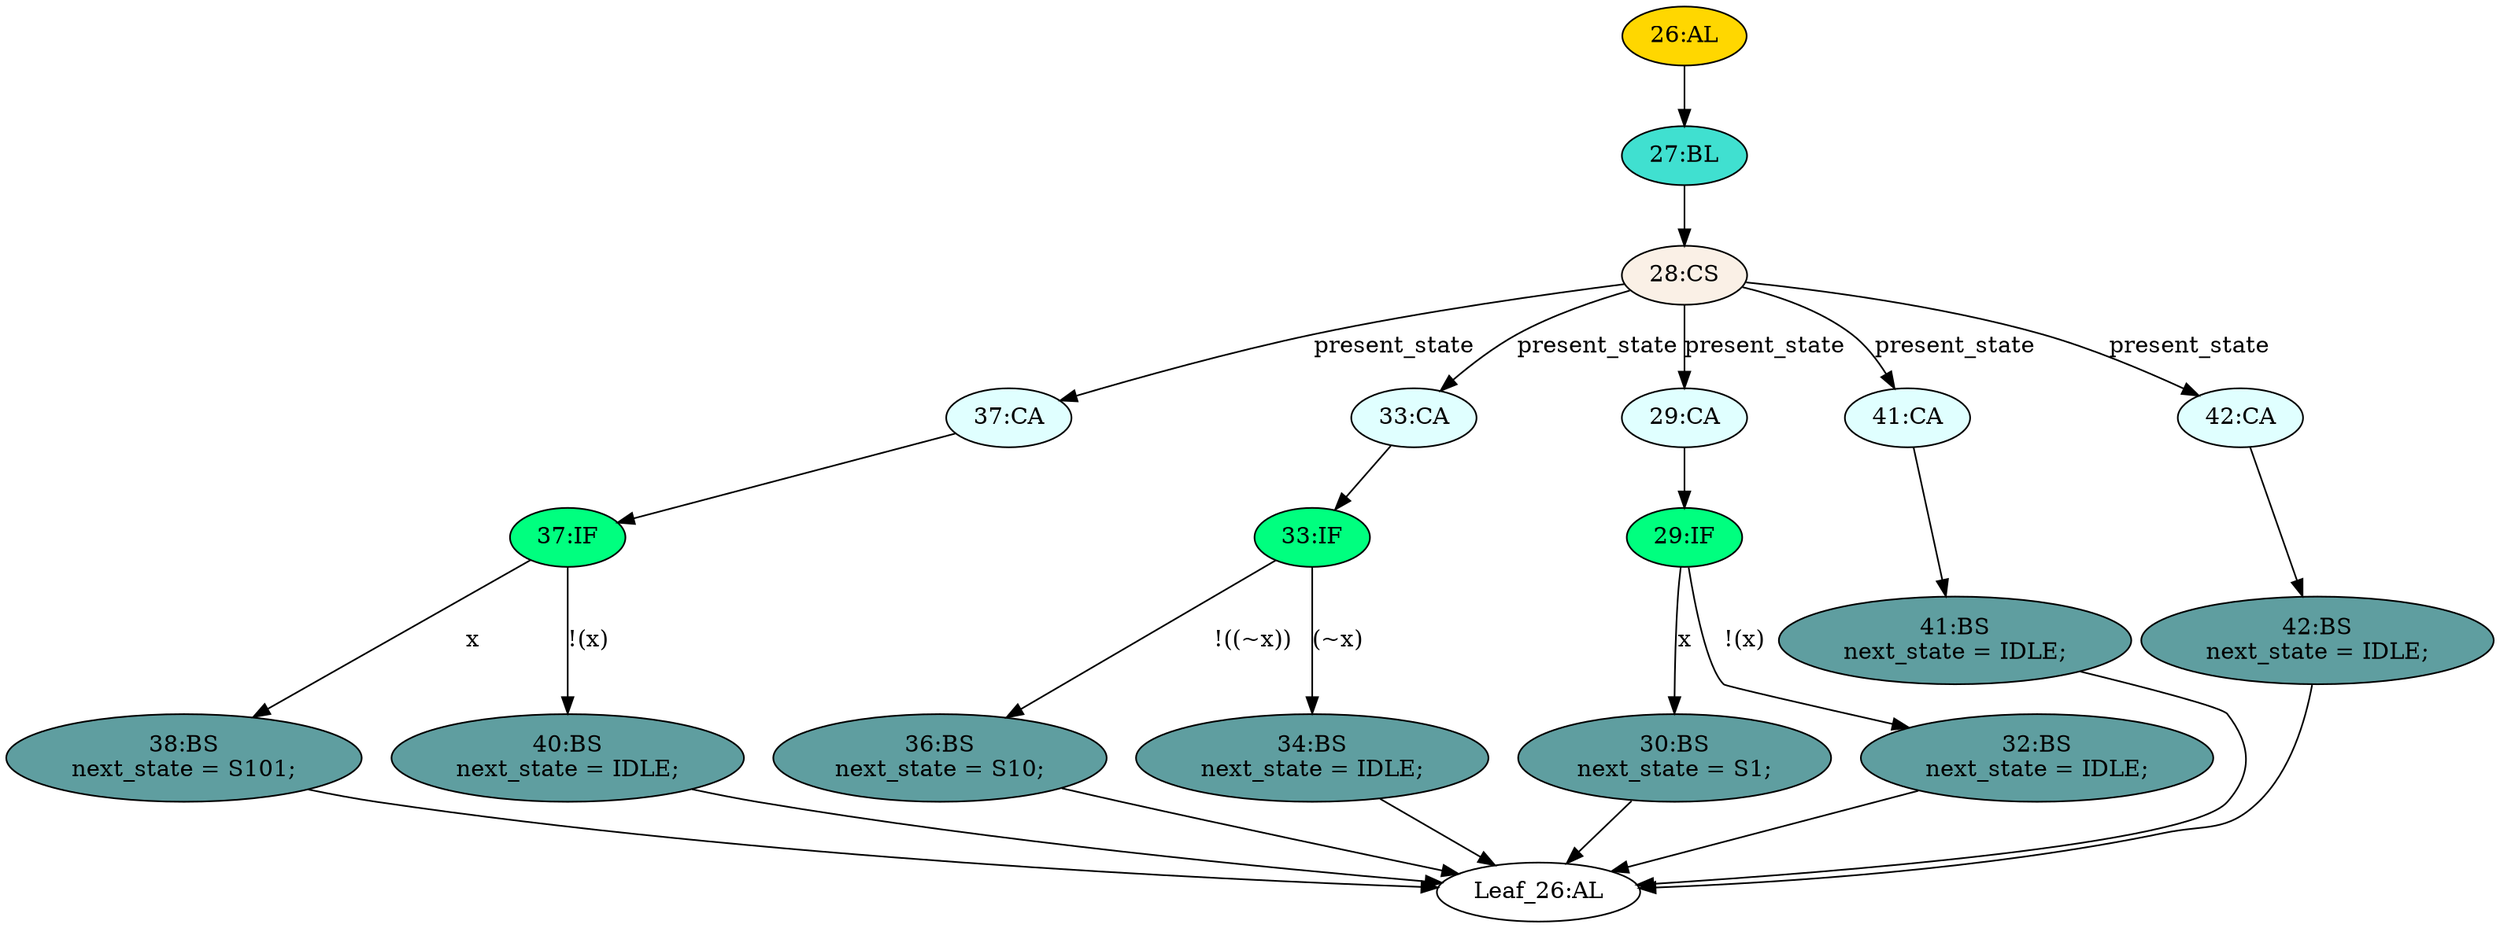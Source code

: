 strict digraph "" {
	node [label="\N"];
	"42:BS"	[ast="<pyverilog.vparser.ast.BlockingSubstitution object at 0x7fdb238bf210>",
		fillcolor=cadetblue,
		label="42:BS
next_state = IDLE;",
		statements="[<pyverilog.vparser.ast.BlockingSubstitution object at 0x7fdb238bf210>]",
		style=filled,
		typ=BlockingSubstitution];
	"Leaf_26:AL"	[def_var="['next_state']",
		label="Leaf_26:AL"];
	"42:BS" -> "Leaf_26:AL"	[cond="[]",
		lineno=None];
	"37:CA"	[ast="<pyverilog.vparser.ast.Case object at 0x7fdb23164190>",
		fillcolor=lightcyan,
		label="37:CA",
		statements="[]",
		style=filled,
		typ=Case];
	"37:IF"	[ast="<pyverilog.vparser.ast.IfStatement object at 0x7fdb23164210>",
		fillcolor=springgreen,
		label="37:IF",
		statements="[]",
		style=filled,
		typ=IfStatement];
	"37:CA" -> "37:IF"	[cond="[]",
		lineno=None];
	"36:BS"	[ast="<pyverilog.vparser.ast.BlockingSubstitution object at 0x7fdb238bf690>",
		fillcolor=cadetblue,
		label="36:BS
next_state = S10;",
		statements="[<pyverilog.vparser.ast.BlockingSubstitution object at 0x7fdb238bf690>]",
		style=filled,
		typ=BlockingSubstitution];
	"36:BS" -> "Leaf_26:AL"	[cond="[]",
		lineno=None];
	"26:AL"	[ast="<pyverilog.vparser.ast.Always object at 0x7fdb238bf810>",
		clk_sens=False,
		fillcolor=gold,
		label="26:AL",
		sens="['present_state', 'x']",
		statements="[]",
		style=filled,
		typ=Always,
		use_var="['x', 'present_state']"];
	"27:BL"	[ast="<pyverilog.vparser.ast.Block object at 0x7fdb238bf9d0>",
		fillcolor=turquoise,
		label="27:BL",
		statements="[]",
		style=filled,
		typ=Block];
	"26:AL" -> "27:BL"	[cond="[]",
		lineno=None];
	"29:IF"	[ast="<pyverilog.vparser.ast.IfStatement object at 0x7fdb238bfb50>",
		fillcolor=springgreen,
		label="29:IF",
		statements="[]",
		style=filled,
		typ=IfStatement];
	"30:BS"	[ast="<pyverilog.vparser.ast.BlockingSubstitution object at 0x7fdb238bfd50>",
		fillcolor=cadetblue,
		label="30:BS
next_state = S1;",
		statements="[<pyverilog.vparser.ast.BlockingSubstitution object at 0x7fdb238bfd50>]",
		style=filled,
		typ=BlockingSubstitution];
	"29:IF" -> "30:BS"	[cond="['x']",
		label=x,
		lineno=29];
	"32:BS"	[ast="<pyverilog.vparser.ast.BlockingSubstitution object at 0x7fdb238bfbd0>",
		fillcolor=cadetblue,
		label="32:BS
next_state = IDLE;",
		statements="[<pyverilog.vparser.ast.BlockingSubstitution object at 0x7fdb238bfbd0>]",
		style=filled,
		typ=BlockingSubstitution];
	"29:IF" -> "32:BS"	[cond="['x']",
		label="!(x)",
		lineno=29];
	"38:BS"	[ast="<pyverilog.vparser.ast.BlockingSubstitution object at 0x7fdb23164390>",
		fillcolor=cadetblue,
		label="38:BS
next_state = S101;",
		statements="[<pyverilog.vparser.ast.BlockingSubstitution object at 0x7fdb23164390>]",
		style=filled,
		typ=BlockingSubstitution];
	"37:IF" -> "38:BS"	[cond="['x']",
		label=x,
		lineno=37];
	"40:BS"	[ast="<pyverilog.vparser.ast.BlockingSubstitution object at 0x7fdb23164250>",
		fillcolor=cadetblue,
		label="40:BS
next_state = IDLE;",
		statements="[<pyverilog.vparser.ast.BlockingSubstitution object at 0x7fdb23164250>]",
		style=filled,
		typ=BlockingSubstitution];
	"37:IF" -> "40:BS"	[cond="['x']",
		label="!(x)",
		lineno=37];
	"33:CA"	[ast="<pyverilog.vparser.ast.Case object at 0x7fdb238bfed0>",
		fillcolor=lightcyan,
		label="33:CA",
		statements="[]",
		style=filled,
		typ=Case];
	"33:IF"	[ast="<pyverilog.vparser.ast.IfStatement object at 0x7fdb238bff50>",
		fillcolor=springgreen,
		label="33:IF",
		statements="[]",
		style=filled,
		typ=IfStatement];
	"33:CA" -> "33:IF"	[cond="[]",
		lineno=None];
	"33:IF" -> "36:BS"	[cond="['x']",
		label="!((~x))",
		lineno=33];
	"34:BS"	[ast="<pyverilog.vparser.ast.BlockingSubstitution object at 0x7fdb238bff90>",
		fillcolor=cadetblue,
		label="34:BS
next_state = IDLE;",
		statements="[<pyverilog.vparser.ast.BlockingSubstitution object at 0x7fdb238bff90>]",
		style=filled,
		typ=BlockingSubstitution];
	"33:IF" -> "34:BS"	[cond="['x']",
		label="(~x)",
		lineno=33];
	"38:BS" -> "Leaf_26:AL"	[cond="[]",
		lineno=None];
	"28:CS"	[ast="<pyverilog.vparser.ast.CaseStatement object at 0x7fdb238bfa10>",
		fillcolor=linen,
		label="28:CS",
		statements="[]",
		style=filled,
		typ=CaseStatement];
	"28:CS" -> "37:CA"	[cond="['present_state']",
		label=present_state,
		lineno=28];
	"28:CS" -> "33:CA"	[cond="['present_state']",
		label=present_state,
		lineno=28];
	"29:CA"	[ast="<pyverilog.vparser.ast.Case object at 0x7fdb238bfad0>",
		fillcolor=lightcyan,
		label="29:CA",
		statements="[]",
		style=filled,
		typ=Case];
	"28:CS" -> "29:CA"	[cond="['present_state']",
		label=present_state,
		lineno=28];
	"41:CA"	[ast="<pyverilog.vparser.ast.Case object at 0x7fdb23164510>",
		fillcolor=lightcyan,
		label="41:CA",
		statements="[]",
		style=filled,
		typ=Case];
	"28:CS" -> "41:CA"	[cond="['present_state']",
		label=present_state,
		lineno=28];
	"42:CA"	[ast="<pyverilog.vparser.ast.Case object at 0x7fdb231646d0>",
		fillcolor=lightcyan,
		label="42:CA",
		statements="[]",
		style=filled,
		typ=Case];
	"28:CS" -> "42:CA"	[cond="['present_state']",
		label=present_state,
		lineno=28];
	"27:BL" -> "28:CS"	[cond="[]",
		lineno=None];
	"40:BS" -> "Leaf_26:AL"	[cond="[]",
		lineno=None];
	"30:BS" -> "Leaf_26:AL"	[cond="[]",
		lineno=None];
	"29:CA" -> "29:IF"	[cond="[]",
		lineno=None];
	"34:BS" -> "Leaf_26:AL"	[cond="[]",
		lineno=None];
	"41:BS"	[ast="<pyverilog.vparser.ast.BlockingSubstitution object at 0x7fdb23164590>",
		fillcolor=cadetblue,
		label="41:BS
next_state = IDLE;",
		statements="[<pyverilog.vparser.ast.BlockingSubstitution object at 0x7fdb23164590>]",
		style=filled,
		typ=BlockingSubstitution];
	"41:CA" -> "41:BS"	[cond="[]",
		lineno=None];
	"32:BS" -> "Leaf_26:AL"	[cond="[]",
		lineno=None];
	"42:CA" -> "42:BS"	[cond="[]",
		lineno=None];
	"41:BS" -> "Leaf_26:AL"	[cond="[]",
		lineno=None];
}
